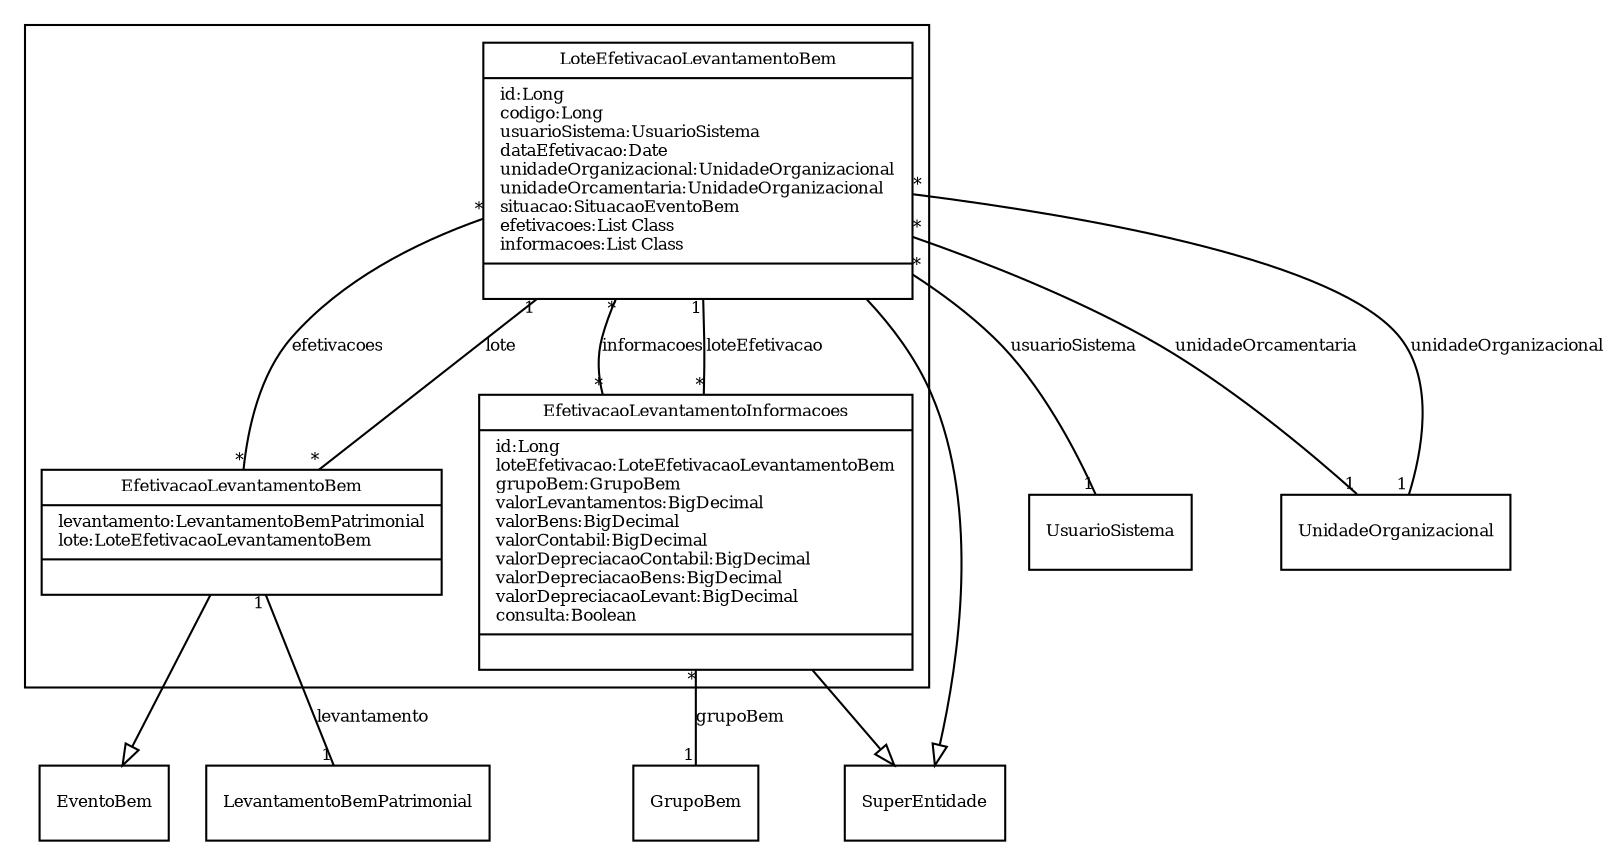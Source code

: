 digraph G{
fontname = "Times-Roman"
fontsize = 8

node [
        fontname = "Times-Roman"
        fontsize = 8
        shape = "record"
]

edge [
        fontname = "Times-Roman"
        fontsize = 8
]

subgraph clusterEFETIVACAO_DE_LEVANTAMENTO_DE_BENS_MOVEIS
{
LoteEfetivacaoLevantamentoBem [label = "{LoteEfetivacaoLevantamentoBem|id:Long\lcodigo:Long\lusuarioSistema:UsuarioSistema\ldataEfetivacao:Date\lunidadeOrganizacional:UnidadeOrganizacional\lunidadeOrcamentaria:UnidadeOrganizacional\lsituacao:SituacaoEventoBem\lefetivacoes:List Class\linformacoes:List Class\l|\l}"]
EfetivacaoLevantamentoBem [label = "{EfetivacaoLevantamentoBem|levantamento:LevantamentoBemPatrimonial\llote:LoteEfetivacaoLevantamentoBem\l|\l}"]
EfetivacaoLevantamentoInformacoes [label = "{EfetivacaoLevantamentoInformacoes|id:Long\lloteEfetivacao:LoteEfetivacaoLevantamentoBem\lgrupoBem:GrupoBem\lvalorLevantamentos:BigDecimal\lvalorBens:BigDecimal\lvalorContabil:BigDecimal\lvalorDepreciacaoContabil:BigDecimal\lvalorDepreciacaoBens:BigDecimal\lvalorDepreciacaoLevant:BigDecimal\lconsulta:Boolean\l|\l}"]
}
edge [arrowhead = "none" headlabel = "1" taillabel = "*"] LoteEfetivacaoLevantamentoBem -> UsuarioSistema [label = "usuarioSistema"]
edge [arrowhead = "none" headlabel = "1" taillabel = "*"] LoteEfetivacaoLevantamentoBem -> UnidadeOrganizacional [label = "unidadeOrganizacional"]
edge [arrowhead = "none" headlabel = "1" taillabel = "*"] LoteEfetivacaoLevantamentoBem -> UnidadeOrganizacional [label = "unidadeOrcamentaria"]
edge [arrowhead = "none" headlabel = "*" taillabel = "*"] LoteEfetivacaoLevantamentoBem -> EfetivacaoLevantamentoBem [label = "efetivacoes"]
edge [arrowhead = "none" headlabel = "*" taillabel = "*"] LoteEfetivacaoLevantamentoBem -> EfetivacaoLevantamentoInformacoes [label = "informacoes"]
edge [ arrowhead = "empty" headlabel = "" taillabel = ""] LoteEfetivacaoLevantamentoBem -> SuperEntidade
edge [arrowhead = "none" headlabel = "1" taillabel = "1"] EfetivacaoLevantamentoBem -> LevantamentoBemPatrimonial [label = "levantamento"]
edge [arrowhead = "none" headlabel = "1" taillabel = "*"] EfetivacaoLevantamentoBem -> LoteEfetivacaoLevantamentoBem [label = "lote"]
edge [ arrowhead = "empty" headlabel = "" taillabel = ""] EfetivacaoLevantamentoBem -> EventoBem
edge [arrowhead = "none" headlabel = "1" taillabel = "*"] EfetivacaoLevantamentoInformacoes -> LoteEfetivacaoLevantamentoBem [label = "loteEfetivacao"]
edge [arrowhead = "none" headlabel = "1" taillabel = "*"] EfetivacaoLevantamentoInformacoes -> GrupoBem [label = "grupoBem"]
edge [ arrowhead = "empty" headlabel = "" taillabel = ""] EfetivacaoLevantamentoInformacoes -> SuperEntidade
}
